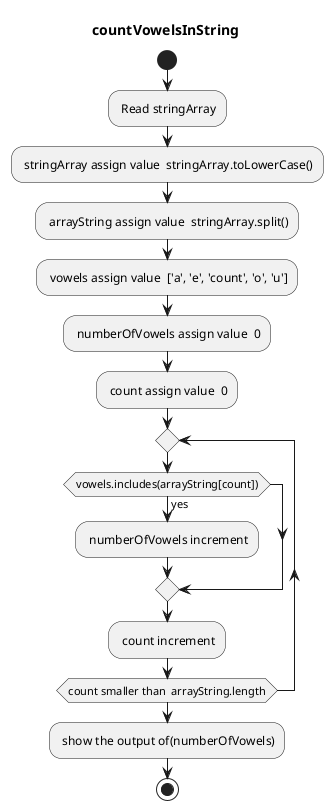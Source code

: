 @startuml countVowelsInString
title countVowelsInString
start
: Read stringArray;
: stringArray assign value  stringArray.toLowerCase();
: arrayString assign value  stringArray.split();
: vowels assign value  ['a', 'e', 'count', 'o', 'u'];
: numberOfVowels assign value  0;
: count assign value  0;
repeat
if (vowels.includes(arrayString[count])) then (yes)
    : numberOfVowels increment;
endif
: count increment;
repeat while (count smaller than  arrayString.length)
: show the output of(numberOfVowels);
stop
@enduml